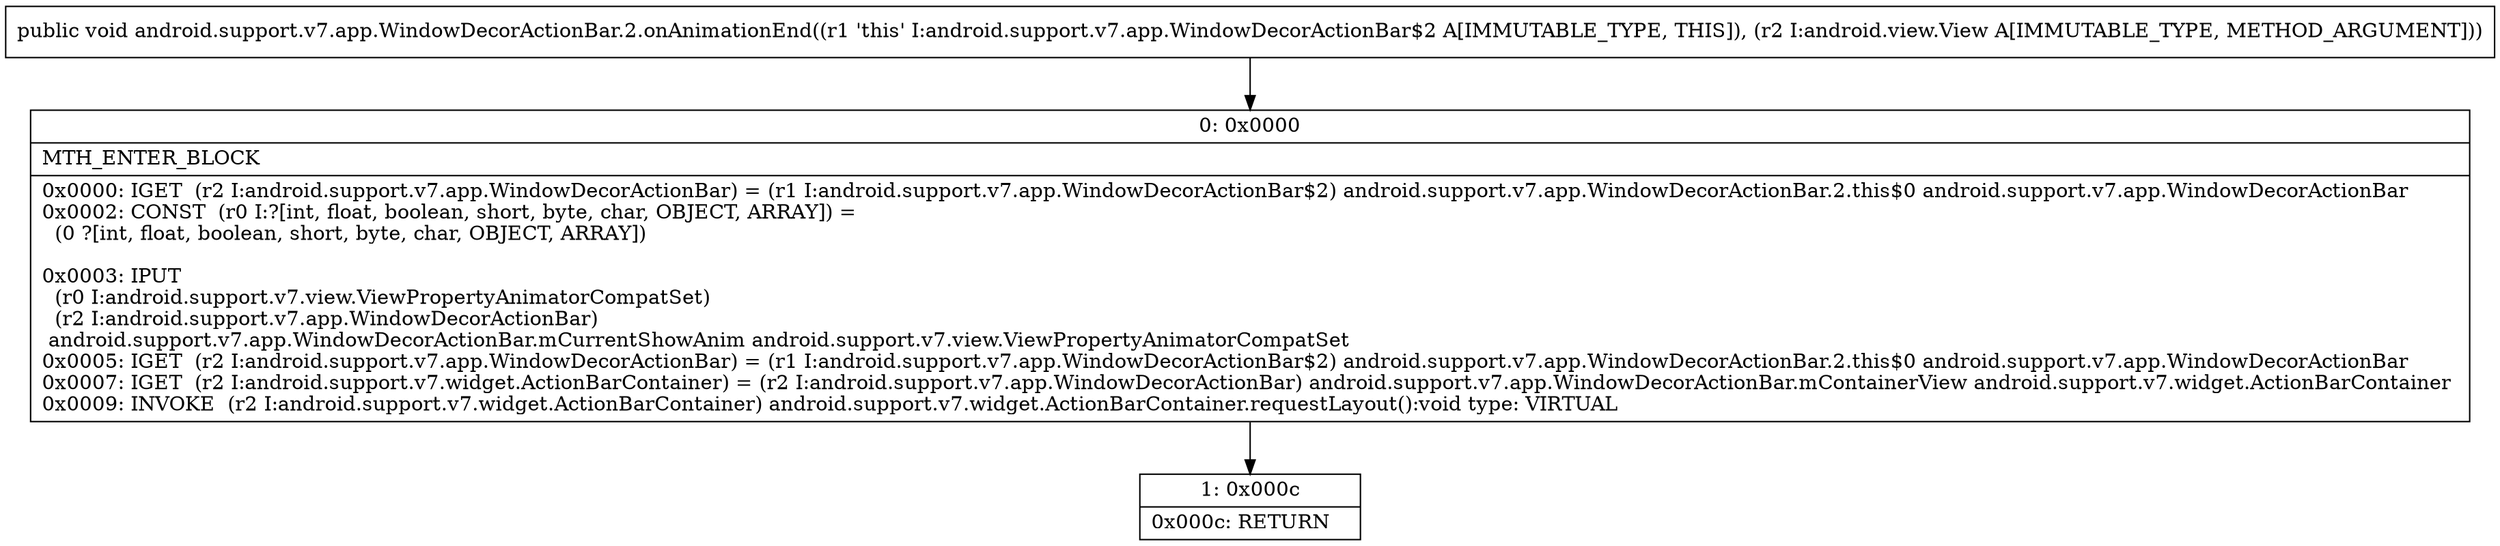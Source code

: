 digraph "CFG forandroid.support.v7.app.WindowDecorActionBar.2.onAnimationEnd(Landroid\/view\/View;)V" {
Node_0 [shape=record,label="{0\:\ 0x0000|MTH_ENTER_BLOCK\l|0x0000: IGET  (r2 I:android.support.v7.app.WindowDecorActionBar) = (r1 I:android.support.v7.app.WindowDecorActionBar$2) android.support.v7.app.WindowDecorActionBar.2.this$0 android.support.v7.app.WindowDecorActionBar \l0x0002: CONST  (r0 I:?[int, float, boolean, short, byte, char, OBJECT, ARRAY]) = \l  (0 ?[int, float, boolean, short, byte, char, OBJECT, ARRAY])\l \l0x0003: IPUT  \l  (r0 I:android.support.v7.view.ViewPropertyAnimatorCompatSet)\l  (r2 I:android.support.v7.app.WindowDecorActionBar)\l android.support.v7.app.WindowDecorActionBar.mCurrentShowAnim android.support.v7.view.ViewPropertyAnimatorCompatSet \l0x0005: IGET  (r2 I:android.support.v7.app.WindowDecorActionBar) = (r1 I:android.support.v7.app.WindowDecorActionBar$2) android.support.v7.app.WindowDecorActionBar.2.this$0 android.support.v7.app.WindowDecorActionBar \l0x0007: IGET  (r2 I:android.support.v7.widget.ActionBarContainer) = (r2 I:android.support.v7.app.WindowDecorActionBar) android.support.v7.app.WindowDecorActionBar.mContainerView android.support.v7.widget.ActionBarContainer \l0x0009: INVOKE  (r2 I:android.support.v7.widget.ActionBarContainer) android.support.v7.widget.ActionBarContainer.requestLayout():void type: VIRTUAL \l}"];
Node_1 [shape=record,label="{1\:\ 0x000c|0x000c: RETURN   \l}"];
MethodNode[shape=record,label="{public void android.support.v7.app.WindowDecorActionBar.2.onAnimationEnd((r1 'this' I:android.support.v7.app.WindowDecorActionBar$2 A[IMMUTABLE_TYPE, THIS]), (r2 I:android.view.View A[IMMUTABLE_TYPE, METHOD_ARGUMENT])) }"];
MethodNode -> Node_0;
Node_0 -> Node_1;
}


